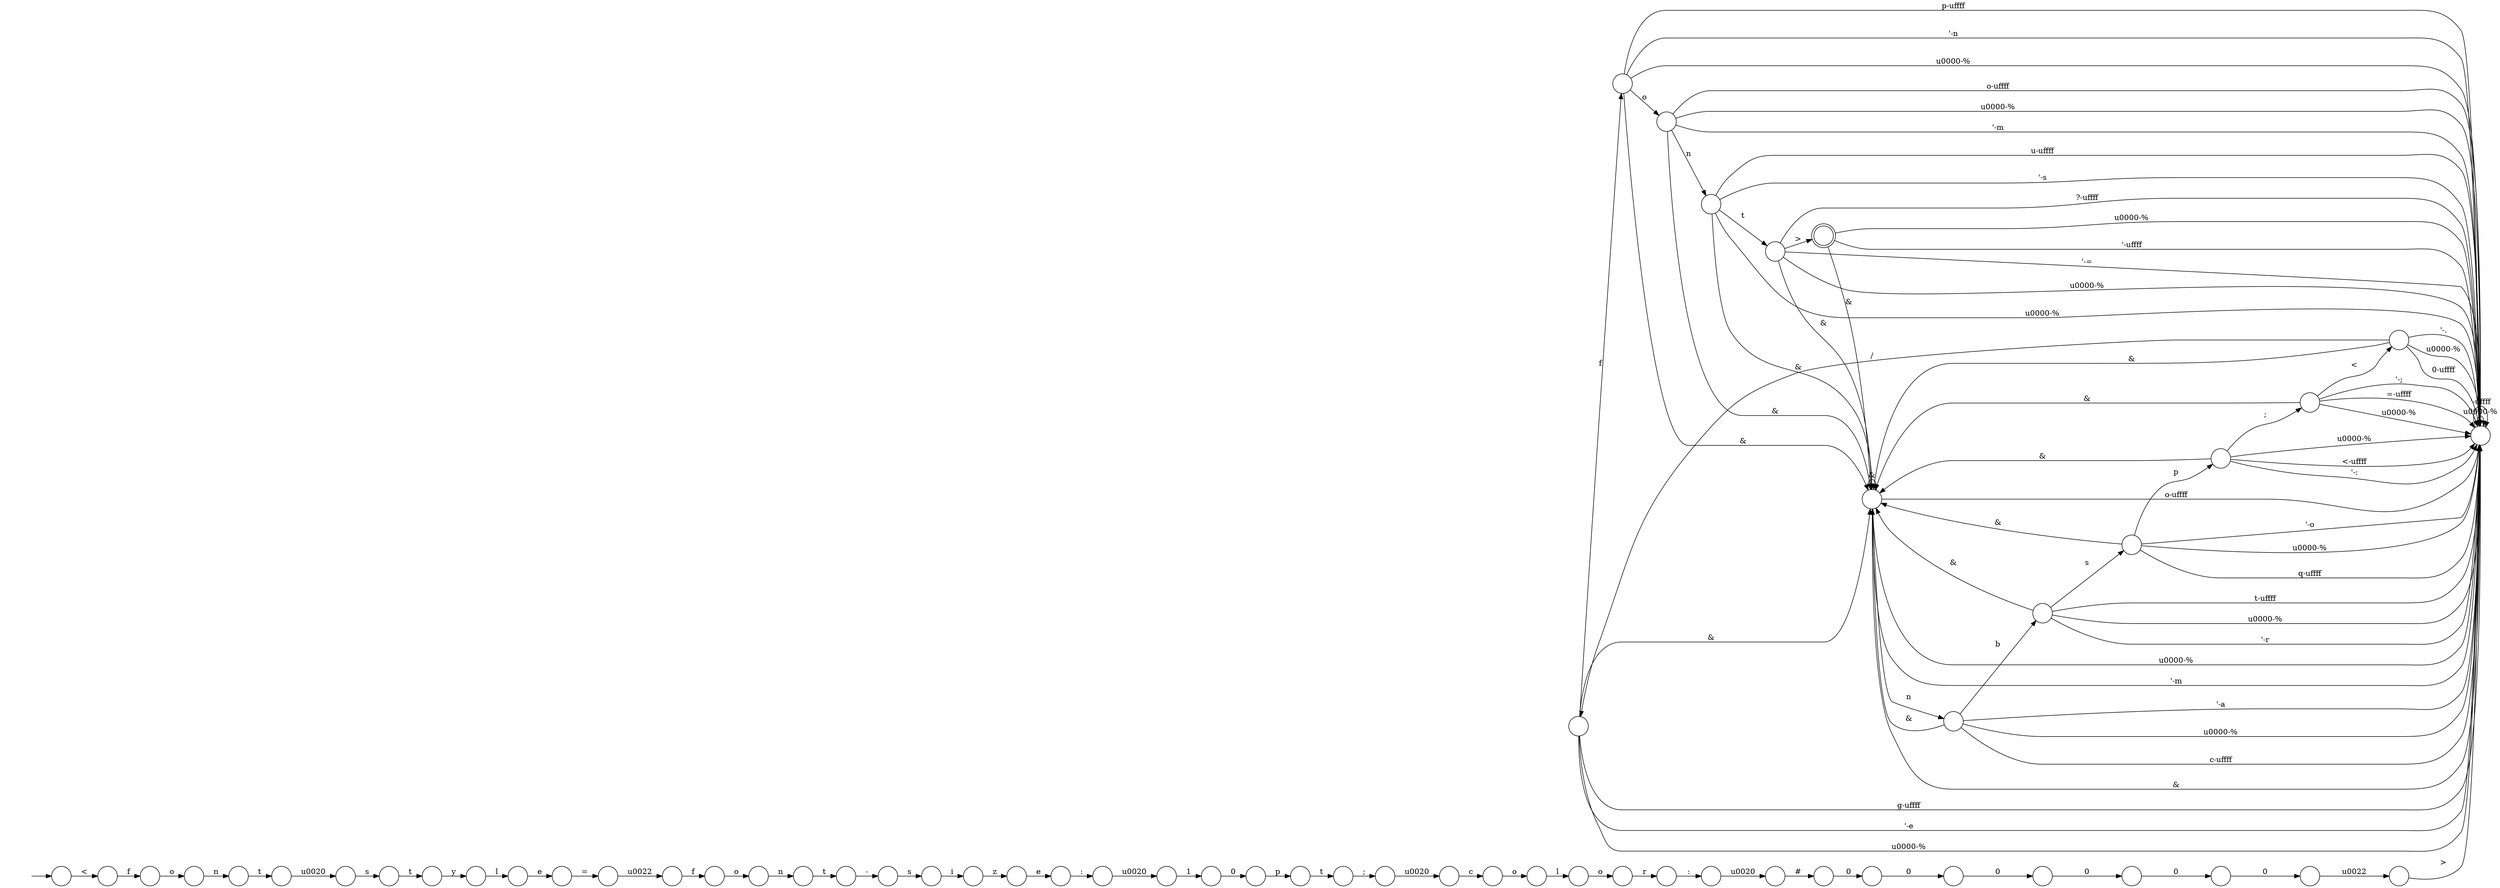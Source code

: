 digraph Automaton {
  rankdir = LR;
  0 [shape=circle,label=""];
  0 -> 19 [label="f"]
  0 -> 15 [label="&"]
  0 -> 8 [label="g-\uffff"]
  0 -> 8 [label="'-e"]
  0 -> 8 [label="\u0000-%"]
  1 [shape=circle,label=""];
  1 -> 29 [label="f"]
  2 [shape=circle,label=""];
  2 -> 8 [label="'-;"]
  2 -> 8 [label="=-\uffff"]
  2 -> 15 [label="&"]
  2 -> 8 [label="\u0000-%"]
  2 -> 18 [label="<"]
  3 [shape=circle,label=""];
  3 -> 11 [label="t"]
  4 [shape=circle,label=""];
  4 -> 35 [label="s"]
  5 [shape=circle,label=""];
  5 -> 47 [label="f"]
  6 [shape=circle,label=""];
  6 -> 9 [label="p"]
  7 [shape=circle,label=""];
  7 -> 57 [label="#"]
  8 [shape=circle,label=""];
  8 -> 15 [label="&"]
  8 -> 8 [label="\u0000-%"]
  8 -> 8 [label="'-\uffff"]
  9 [shape=circle,label=""];
  9 -> 27 [label="t"]
  10 [shape=circle,label=""];
  10 -> 53 [label="e"]
  11 [shape=circle,label=""];
  11 -> 4 [label="\u0020"]
  12 [shape=circle,label=""];
  12 -> 58 [label="0"]
  13 [shape=circle,label=""];
  13 -> 22 [label="1"]
  14 [shape=circle,label=""];
  14 -> 10 [label="l"]
  15 [shape=circle,label=""];
  15 -> 24 [label="n"]
  15 -> 15 [label="&"]
  15 -> 8 [label="o-\uffff"]
  15 -> 8 [label="\u0000-%"]
  15 -> 8 [label="'-m"]
  16 [shape=circle,label=""];
  16 -> 15 [label="&"]
  16 -> 48 [label=">"]
  16 -> 8 [label="'-="]
  16 -> 8 [label="\u0000-%"]
  16 -> 8 [label="?-\uffff"]
  17 [shape=circle,label=""];
  17 -> 8 [label=">"]
  18 [shape=circle,label=""];
  18 -> 15 [label="&"]
  18 -> 8 [label="'-."]
  18 -> 0 [label="/"]
  18 -> 8 [label="\u0000-%"]
  18 -> 8 [label="0-\uffff"]
  19 [shape=circle,label=""];
  19 -> 8 [label="p-\uffff"]
  19 -> 8 [label="'-n"]
  19 -> 15 [label="&"]
  19 -> 8 [label="\u0000-%"]
  19 -> 33 [label="o"]
  20 [shape=circle,label=""];
  20 -> 37 [label="l"]
  21 [shape=circle,label=""];
  21 -> 40 [label="0"]
  22 [shape=circle,label=""];
  22 -> 6 [label="0"]
  23 [shape=circle,label=""];
  23 -> 12 [label="0"]
  24 [shape=circle,label=""];
  24 -> 15 [label="&"]
  24 -> 8 [label="'-a"]
  24 -> 42 [label="b"]
  24 -> 8 [label="\u0000-%"]
  24 -> 8 [label="c-\uffff"]
  25 [shape=circle,label=""];
  25 -> 49 [label="e"]
  26 [shape=circle,label=""];
  26 -> 45 [label="\u0020"]
  27 [shape=circle,label=""];
  27 -> 26 [label=";"]
  28 [shape=circle,label=""];
  28 -> 20 [label="o"]
  29 [shape=circle,label=""];
  29 -> 44 [label="o"]
  30 [shape=circle,label=""];
  30 -> 7 [label="\u0020"]
  31 [shape=circle,label=""];
  31 -> 3 [label="n"]
  32 [shape=circle,label=""];
  32 -> 25 [label="z"]
  33 [shape=circle,label=""];
  33 -> 41 [label="n"]
  33 -> 15 [label="&"]
  33 -> 8 [label="o-\uffff"]
  33 -> 8 [label="\u0000-%"]
  33 -> 8 [label="'-m"]
  34 [shape=circle,label=""];
  34 -> 50 [label="-"]
  35 [shape=circle,label=""];
  35 -> 56 [label="t"]
  36 [shape=circle,label=""];
  36 -> 13 [label="\u0020"]
  37 [shape=circle,label=""];
  37 -> 51 [label="o"]
  38 [shape=circle,label=""];
  38 -> 30 [label=":"]
  39 [shape=circle,label=""];
  39 -> 32 [label="i"]
  40 [shape=circle,label=""];
  40 -> 23 [label="0"]
  41 [shape=circle,label=""];
  41 -> 16 [label="t"]
  41 -> 15 [label="&"]
  41 -> 8 [label="\u0000-%"]
  41 -> 8 [label="u-\uffff"]
  41 -> 8 [label="'-s"]
  42 [shape=circle,label=""];
  42 -> 15 [label="&"]
  42 -> 52 [label="s"]
  42 -> 8 [label="t-\uffff"]
  42 -> 8 [label="\u0000-%"]
  42 -> 8 [label="'-r"]
  43 [shape=circle,label=""];
  43 -> 1 [label="\u0022"]
  44 [shape=circle,label=""];
  44 -> 46 [label="n"]
  45 [shape=circle,label=""];
  45 -> 28 [label="c"]
  46 [shape=circle,label=""];
  46 -> 34 [label="t"]
  47 [shape=circle,label=""];
  47 -> 31 [label="o"]
  48 [shape=doublecircle,label=""];
  48 -> 15 [label="&"]
  48 -> 8 [label="\u0000-%"]
  48 -> 8 [label="'-\uffff"]
  49 [shape=circle,label=""];
  49 -> 36 [label=":"]
  50 [shape=circle,label=""];
  50 -> 39 [label="s"]
  51 [shape=circle,label=""];
  51 -> 38 [label="r"]
  52 [shape=circle,label=""];
  52 -> 8 [label="q-\uffff"]
  52 -> 8 [label="'-o"]
  52 -> 15 [label="&"]
  52 -> 54 [label="p"]
  52 -> 8 [label="\u0000-%"]
  53 [shape=circle,label=""];
  53 -> 43 [label="="]
  54 [shape=circle,label=""];
  54 -> 8 [label="<-\uffff"]
  54 -> 8 [label="'-:"]
  54 -> 15 [label="&"]
  54 -> 2 [label=";"]
  54 -> 8 [label="\u0000-%"]
  55 [shape=circle,label=""];
  initial [shape=plaintext,label=""];
  initial -> 55
  55 -> 5 [label="<"]
  56 [shape=circle,label=""];
  56 -> 14 [label="y"]
  57 [shape=circle,label=""];
  57 -> 59 [label="0"]
  58 [shape=circle,label=""];
  58 -> 17 [label="\u0022"]
  59 [shape=circle,label=""];
  59 -> 21 [label="0"]
}

